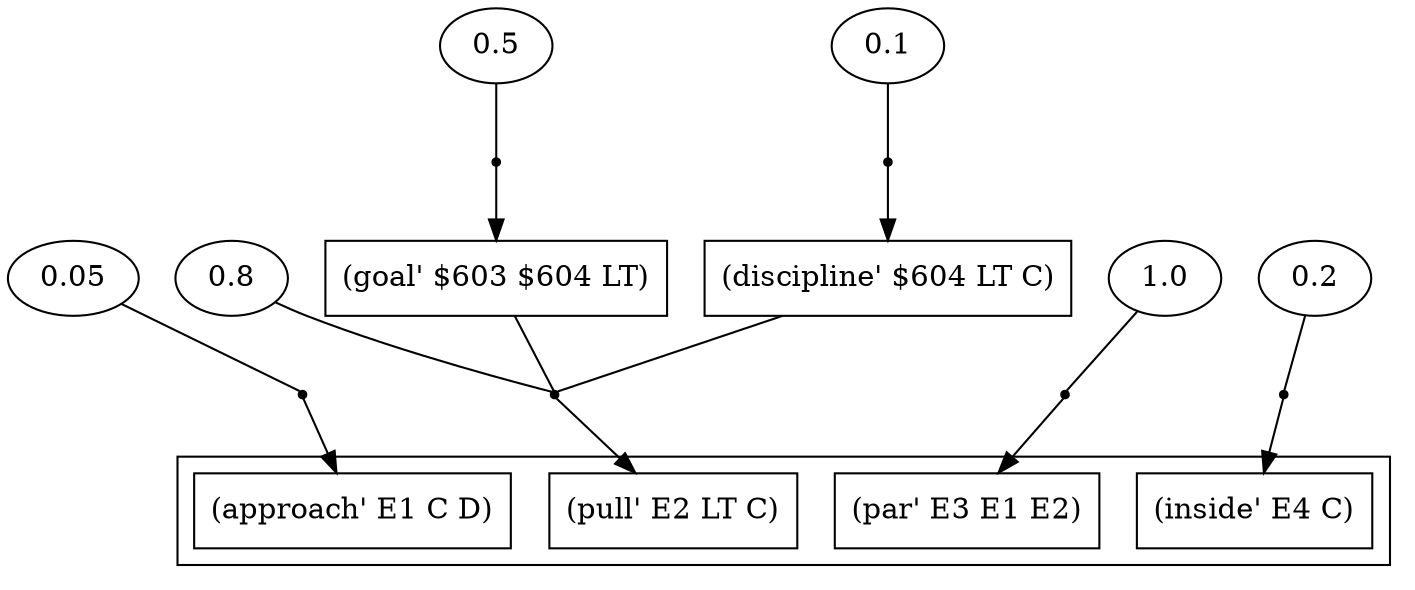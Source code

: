 digraph proof {
 graph [rankdir="TB"]
  e0 [label="0.05"];
  e1 [label="0.8"];
  e2 [label="0.5"];
  e3 [label="0.1"];
  e4 [label="1.0"];
  e5 [label="0.2"];
  i0 [shape=box label="(goal' $603 $604 LT)"];
  i1 [shape=box label="(discipline' $604 LT C)"];
  r0 [shape=point];
  r0 -> o0
  e0 -> r0 [arrowhead=none]
  r1 [shape=point];
  r1 -> o1
  i0 -> r1 [arrowhead=none]
  i1 -> r1 [arrowhead=none]
  e1 -> r1 [arrowhead=none]
  r2 [shape=point];
  r2 -> i0
  e2 -> r2 [arrowhead=none]
  r3 [shape=point];
  r3 -> i1
  e3 -> r3 [arrowhead=none]
  r4 [shape=point];
  r4 -> o2
  e4 -> r4 [arrowhead=none]
  r5 [shape=point];
  r5 -> o3
  e5 -> r5 [arrowhead=none]
 subgraph cluster {  o0 [shape=box label="(approach' E1 C D)"];
  o1 [shape=box label="(pull' E2 LT C)"];
  o2 [shape=box label="(par' E3 E1 E2)"];
  o3 [shape=box label="(inside' E4 C)"];
 }
}

